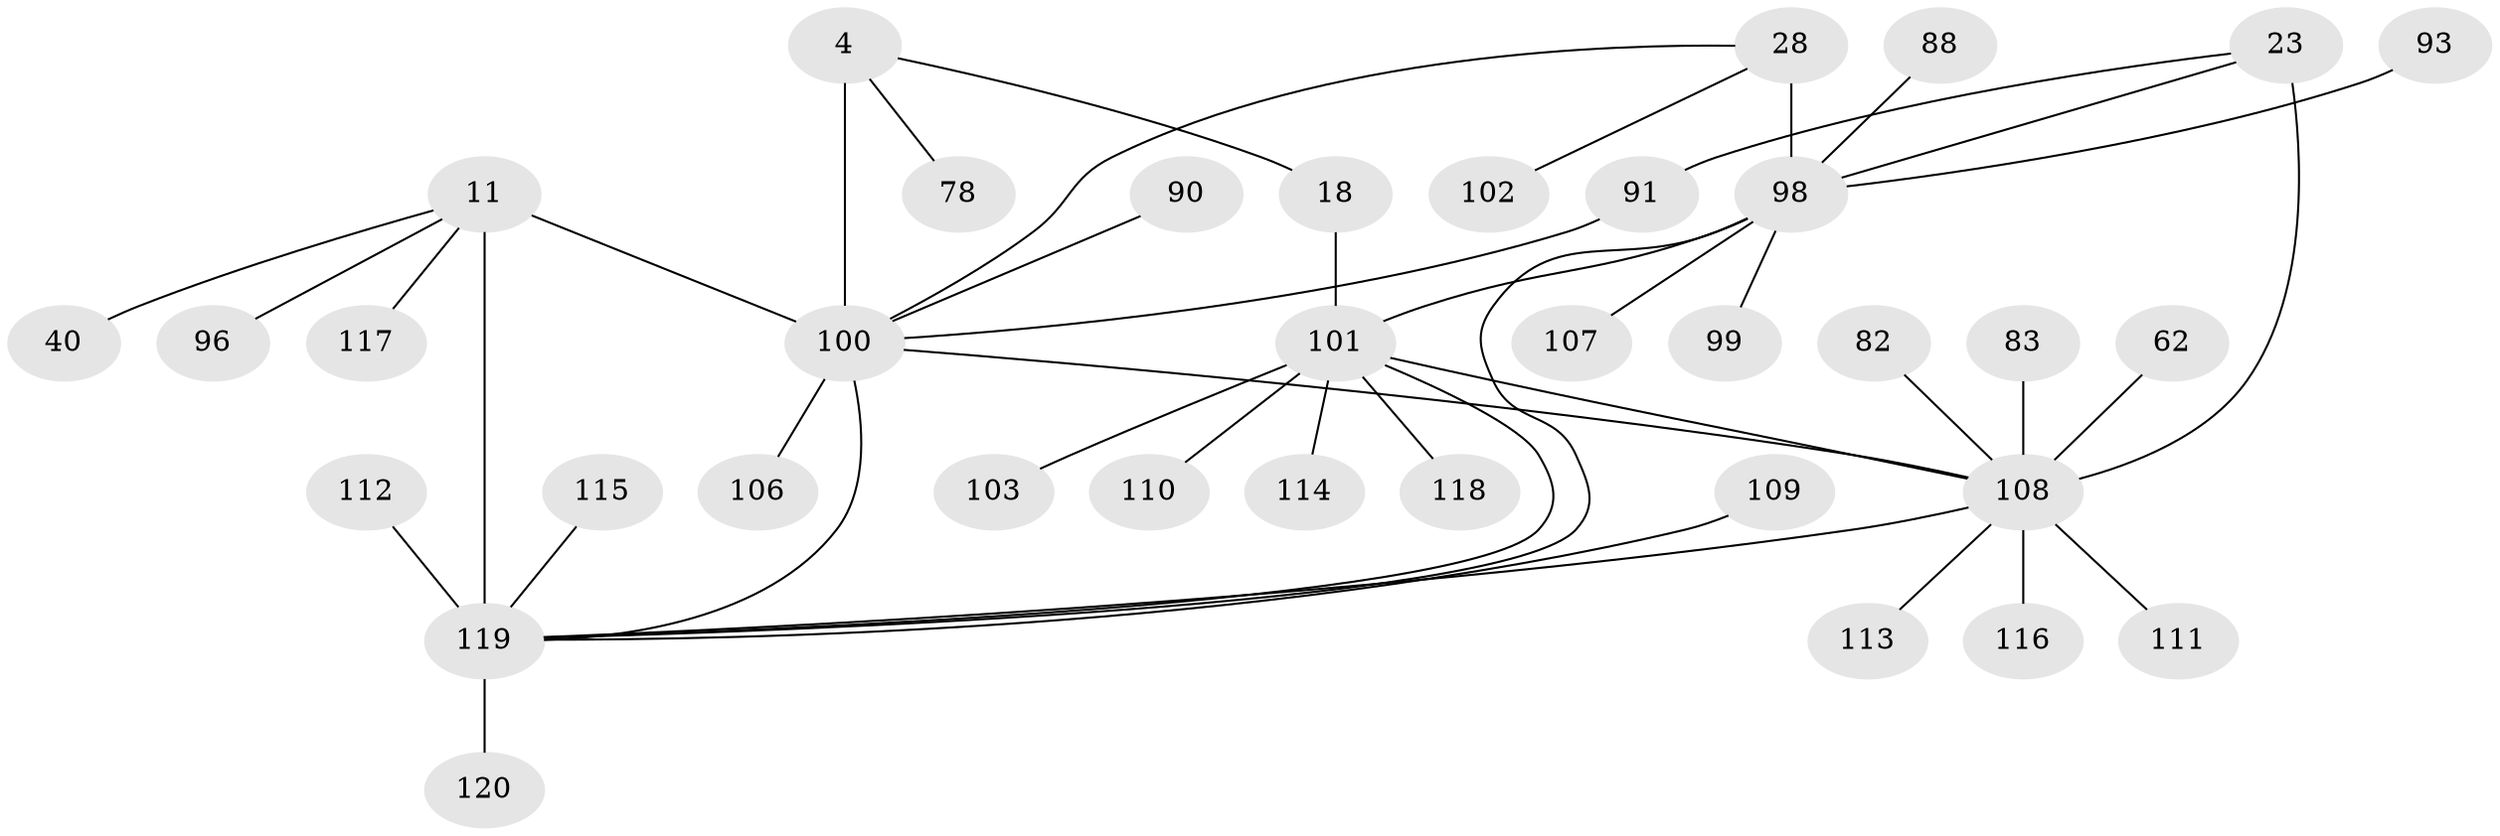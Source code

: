 // original degree distribution, {9: 0.05, 6: 0.03333333333333333, 7: 0.041666666666666664, 8: 0.03333333333333333, 14: 0.016666666666666666, 11: 0.03333333333333333, 5: 0.025, 15: 0.008333333333333333, 10: 0.008333333333333333, 1: 0.575, 2: 0.15833333333333333, 3: 0.016666666666666666}
// Generated by graph-tools (version 1.1) at 2025/59/03/04/25 21:59:04]
// undirected, 36 vertices, 43 edges
graph export_dot {
graph [start="1"]
  node [color=gray90,style=filled];
  4 [super="+2"];
  11 [super="+8+9"];
  18 [super="+16"];
  23 [super="+19"];
  28 [super="+27"];
  40;
  62;
  78;
  82;
  83;
  88;
  90;
  91;
  93;
  96;
  98 [super="+70+71+85+86"];
  99;
  100 [super="+37+75+79"];
  101 [super="+66+72+84"];
  102;
  103 [super="+94"];
  106 [super="+89"];
  107;
  108 [super="+33+97+51+53+60"];
  109 [super="+43"];
  110;
  111;
  112;
  113;
  114;
  115;
  116;
  117;
  118;
  119 [super="+12+31+48+56+69+80+73+76+77+81+104+105"];
  120;
  4 -- 78;
  4 -- 18;
  4 -- 100 [weight=8];
  11 -- 40;
  11 -- 96;
  11 -- 117;
  11 -- 119 [weight=9];
  11 -- 100;
  18 -- 101 [weight=8];
  23 -- 91;
  23 -- 108 [weight=8];
  23 -- 98 [weight=2];
  28 -- 102;
  28 -- 98 [weight=8];
  28 -- 100;
  62 -- 108;
  82 -- 108;
  83 -- 108;
  88 -- 98;
  90 -- 100;
  91 -- 100;
  93 -- 98;
  98 -- 99;
  98 -- 107;
  98 -- 119;
  98 -- 101 [weight=2];
  100 -- 106;
  100 -- 108 [weight=4];
  100 -- 119;
  101 -- 103;
  101 -- 108;
  101 -- 110;
  101 -- 114;
  101 -- 118;
  101 -- 119 [weight=2];
  108 -- 111;
  108 -- 116;
  108 -- 119 [weight=3];
  108 -- 113;
  109 -- 119;
  112 -- 119;
  115 -- 119;
  119 -- 120;
}
